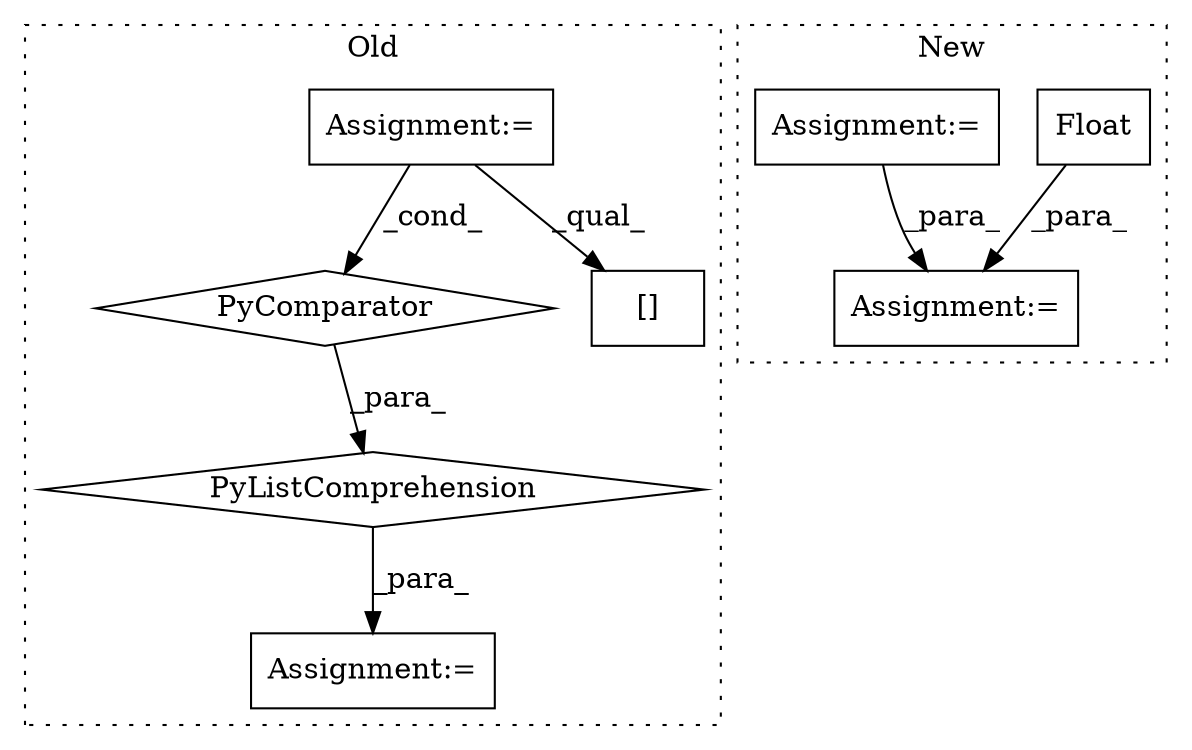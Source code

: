 digraph G {
subgraph cluster0 {
1 [label="PyListComprehension" a="109" s="9826" l="134" shape="diamond"];
3 [label="PyComparator" a="113" s="9916" l="36" shape="diamond"];
4 [label="Assignment:=" a="7" s="9296" l="1" shape="box"];
5 [label="Assignment:=" a="7" s="9802" l="1" shape="box"];
6 [label="[]" a="2" s="9848,9856" l="7,1" shape="box"];
label = "Old";
style="dotted";
}
subgraph cluster1 {
2 [label="Float" a="32" s="6326" l="7" shape="box"];
7 [label="Assignment:=" a="7" s="6411" l="1" shape="box"];
8 [label="Assignment:=" a="7" s="6376" l="1" shape="box"];
label = "New";
style="dotted";
}
1 -> 5 [label="_para_"];
2 -> 7 [label="_para_"];
3 -> 1 [label="_para_"];
4 -> 6 [label="_qual_"];
4 -> 3 [label="_cond_"];
8 -> 7 [label="_para_"];
}